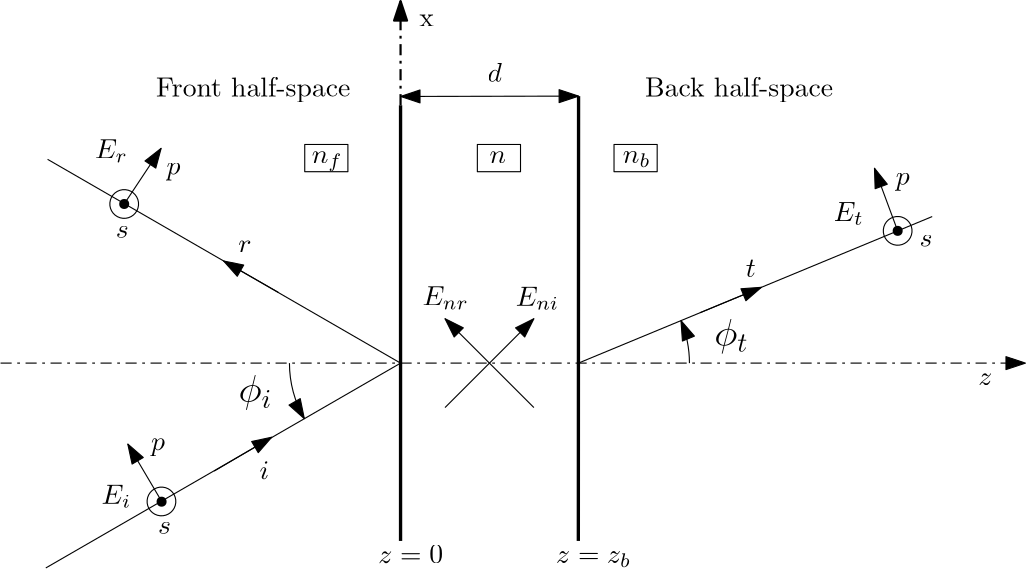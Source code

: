 <?xml version="1.0"?>
<!DOCTYPE ipe SYSTEM "ipe.dtd">
<ipe version="70005" creator="Ipe 7.1.2">
<info created="D:20120704170140" modified="D:20130324214230"/>
<ipestyle name="basic">
<symbol name="arrow/arc(spx)">
<path stroke="sym-stroke" fill="sym-stroke" pen="sym-pen">
0 0 m
-1 0.333 l
-1 -0.333 l
h
</path>
</symbol>
<symbol name="arrow/farc(spx)">
<path stroke="sym-stroke" fill="white" pen="sym-pen">
0 0 m
-1 0.333 l
-1 -0.333 l
h
</path>
</symbol>
<symbol name="mark/circle(sx)" transformations="translations">
<path fill="sym-stroke">
0.6 0 0 0.6 0 0 e
0.4 0 0 0.4 0 0 e
</path>
</symbol>
<symbol name="mark/disk(sx)" transformations="translations">
<path fill="sym-stroke">
0.6 0 0 0.6 0 0 e
</path>
</symbol>
<symbol name="mark/fdisk(sfx)" transformations="translations">
<group>
<path fill="sym-fill">
0.5 0 0 0.5 0 0 e
</path>
<path fill="sym-stroke" fillrule="eofill">
0.6 0 0 0.6 0 0 e
0.4 0 0 0.4 0 0 e
</path>
</group>
</symbol>
<symbol name="mark/box(sx)" transformations="translations">
<path fill="sym-stroke" fillrule="eofill">
-0.6 -0.6 m
0.6 -0.6 l
0.6 0.6 l
-0.6 0.6 l
h
-0.4 -0.4 m
0.4 -0.4 l
0.4 0.4 l
-0.4 0.4 l
h
</path>
</symbol>
<symbol name="mark/square(sx)" transformations="translations">
<path fill="sym-stroke">
-0.6 -0.6 m
0.6 -0.6 l
0.6 0.6 l
-0.6 0.6 l
h
</path>
</symbol>
<symbol name="mark/fsquare(sfx)" transformations="translations">
<group>
<path fill="sym-fill">
-0.5 -0.5 m
0.5 -0.5 l
0.5 0.5 l
-0.5 0.5 l
h
</path>
<path fill="sym-stroke" fillrule="eofill">
-0.6 -0.6 m
0.6 -0.6 l
0.6 0.6 l
-0.6 0.6 l
h
-0.4 -0.4 m
0.4 -0.4 l
0.4 0.4 l
-0.4 0.4 l
h
</path>
</group>
</symbol>
<symbol name="mark/cross(sx)" transformations="translations">
<group>
<path fill="sym-stroke">
-0.43 -0.57 m
0.57 0.43 l
0.43 0.57 l
-0.57 -0.43 l
h
</path>
<path fill="sym-stroke">
-0.43 0.57 m
0.57 -0.43 l
0.43 -0.57 l
-0.57 0.43 l
h
</path>
</group>
</symbol>
<symbol name="arrow/fnormal(spx)">
<path stroke="sym-stroke" fill="white" pen="sym-pen">
0 0 m
-1 0.333 l
-1 -0.333 l
h
</path>
</symbol>
<symbol name="arrow/pointed(spx)">
<path stroke="sym-stroke" fill="sym-stroke" pen="sym-pen">
0 0 m
-1 0.333 l
-0.8 0 l
-1 -0.333 l
h
</path>
</symbol>
<symbol name="arrow/fpointed(spx)">
<path stroke="sym-stroke" fill="white" pen="sym-pen">
0 0 m
-1 0.333 l
-0.8 0 l
-1 -0.333 l
h
</path>
</symbol>
<symbol name="arrow/linear(spx)">
<path stroke="sym-stroke" pen="sym-pen">
-1 0.333 m
0 0 l
-1 -0.333 l
</path>
</symbol>
<symbol name="arrow/fdouble(spx)">
<path stroke="sym-stroke" fill="white" pen="sym-pen">
0 0 m
-1 0.333 l
-1 -0.333 l
h
-1 0 m
-2 0.333 l
-2 -0.333 l
h
</path>
</symbol>
<symbol name="arrow/double(spx)">
<path stroke="sym-stroke" fill="sym-stroke" pen="sym-pen">
0 0 m
-1 0.333 l
-1 -0.333 l
h
-1 0 m
-2 0.333 l
-2 -0.333 l
h
</path>
</symbol>
<pen name="heavier" value="0.8"/>
<pen name="fat" value="1.2"/>
<pen name="ultrafat" value="2"/>
<symbolsize name="large" value="5"/>
<symbolsize name="small" value="2"/>
<symbolsize name="tiny" value="1.1"/>
<arrowsize name="large" value="10"/>
<arrowsize name="small" value="5"/>
<arrowsize name="tiny" value="3"/>
<color name="red" value="1 0 0"/>
<color name="green" value="0 1 0"/>
<color name="blue" value="0 0 1"/>
<color name="yellow" value="1 1 0"/>
<color name="orange" value="1 0.647 0"/>
<color name="gold" value="1 0.843 0"/>
<color name="purple" value="0.627 0.125 0.941"/>
<color name="gray" value="0.745"/>
<color name="brown" value="0.647 0.165 0.165"/>
<color name="navy" value="0 0 0.502"/>
<color name="pink" value="1 0.753 0.796"/>
<color name="seagreen" value="0.18 0.545 0.341"/>
<color name="turquoise" value="0.251 0.878 0.816"/>
<color name="violet" value="0.933 0.51 0.933"/>
<color name="darkblue" value="0 0 0.545"/>
<color name="darkcyan" value="0 0.545 0.545"/>
<color name="darkgray" value="0.663"/>
<color name="darkgreen" value="0 0.392 0"/>
<color name="darkmagenta" value="0.545 0 0.545"/>
<color name="darkorange" value="1 0.549 0"/>
<color name="darkred" value="0.545 0 0"/>
<color name="lightblue" value="0.678 0.847 0.902"/>
<color name="lightcyan" value="0.878 1 1"/>
<color name="lightgray" value="0.827"/>
<color name="lightgreen" value="0.565 0.933 0.565"/>
<color name="lightyellow" value="1 1 0.878"/>
<dashstyle name="dashed" value="[4] 0"/>
<dashstyle name="dotted" value="[1 3] 0"/>
<dashstyle name="dash dotted" value="[4 2 1 2] 0"/>
<dashstyle name="dash dot dotted" value="[4 2 1 2 1 2] 0"/>
<textsize name="large" value="\large"/>
<textsize name="small" value="\small"/>
<textsize name="tiny" value="\tiny"/>
<textsize name="Large" value="\Large"/>
<textsize name="LARGE" value="\LARGE"/>
<textsize name="huge" value="\huge"/>
<textsize name="Huge" value="\Huge"/>
<textsize name="footnote" value="\footnotesize"/>
<textstyle name="center" begin="\begin{center}" end="\end{center}"/>
<textstyle name="itemize" begin="\begin{itemize}" end="\end{itemize}"/>
<textstyle name="item" begin="\begin{itemize}\item{}" end="\end{itemize}"/>
<gridsize name="4 pts" value="4"/>
<gridsize name="8 pts (~3 mm)" value="8"/>
<gridsize name="16 pts (~6 mm)" value="16"/>
<gridsize name="32 pts (~12 mm)" value="32"/>
<gridsize name="10 pts (~3.5 mm)" value="10"/>
<gridsize name="20 pts (~7 mm)" value="20"/>
<gridsize name="14 pts (~5 mm)" value="14"/>
<gridsize name="28 pts (~10 mm)" value="28"/>
<gridsize name="56 pts (~20 mm)" value="56"/>
<anglesize name="90 deg" value="90"/>
<anglesize name="60 deg" value="60"/>
<anglesize name="45 deg" value="45"/>
<anglesize name="30 deg" value="30"/>
<anglesize name="22.5 deg" value="22.5"/>
<tiling name="falling" angle="-60" step="4" width="1"/>
<tiling name="rising" angle="30" step="4" width="1"/>
</ipestyle>
<page>
<layer name="alpha"/>
<view layers="alpha" active="alpha"/>
<path layer="alpha" stroke="black" pen="fat">
192.003 748.841 m
192 592 l
</path>
<path matrix="0.843324 0 0 2.948 6.71684 -1274.86" stroke="black" dash="dash dotted" arrow="normal/normal">
48.9529 654.974 m
486.45 654.974 l
</path>
<path matrix="0 0 0 0.711468 192 217.347" stroke="black" dash="dash dotted" pen="heavier" arrow="normal/normal">
192.259 747.039 m
192.259 799.726 l
</path>
<path matrix="1 0 0 1 -0.346 1.185" stroke="black">
192.346 654.815 m
64.633 581.08 l
</path>
<path matrix="1 0 0 1 -0.16 0.981" stroke="black">
192.16 655.019 m
65.0868 728.385 l
</path>
<path stroke="black" pen="fat">
256.084 752.129 m
256 592 l
</path>
<path matrix="1 0 0 1 -0.628 0.651" stroke="black">
256.628 655.349 m
384.022 708.117 l
</path>
<text transformations="translations" pos="198.742 777.188" stroke="black" type="label" width="5.258" height="4.289" depth="0" valign="baseline">x</text>
<text matrix="1 0 0 1 -66.835 8.272" transformations="translations" pos="466.835 639.728" stroke="black" type="label" width="5.071" height="4.289" depth="0" valign="baseline">$z$</text>
<path matrix="0.996084 -0.0884075 0.0884075 0.996084 -153.903 108.706" stroke="black">
5.1724 0 0 5.1724 192 624 e
</path>
<path matrix="0.996084 -0.0884075 0.0884075 0.996084 -140.49 1.61782" stroke="black">
5.1724 0 0 5.1724 192 624 e
</path>
<path matrix="0.996084 -0.0884075 0.0884075 0.996084 124.545 99.0352" stroke="black">
5.1724 0 0 5.1724 192 624 e
</path>
<text matrix="1 0 0 1 14.4363 -0.268439" transformations="translations" pos="119.232 642.308" stroke="black" type="label" width="12.244" height="9.962" depth="2.79" valign="baseline" size="Large">$\phi_i$</text>
<text matrix="1 0 0 1 185.682 19.9204" transformations="translations" pos="119.232 642.308" stroke="black" type="label" width="12.409" height="9.962" depth="2.79" valign="baseline" size="Large">$\phi_t$</text>
<path matrix="1.2986 0.0101447 -0.0100541 1.28701 -7.02659 -162.605" stroke="black" arrow="normal/normal">
106.27 605.015 m
122.301 614.365 l
</path>
<path matrix="-0.011976 1.29858 -1.28699 -0.0118691 885.954 475.346" stroke="black" arrow="normal/normal">
106.27 605.015 m
122.301 614.365 l
</path>
<path matrix="-0.0270057 0.721524 -2.06022 -0.0289592 1397.33 622.316" stroke="black" arrow="normal/normal">
106.27 605.015 m
122.301 614.365 l
</path>
<path matrix="1.16311 0.577618 -0.572463 1.15273 315.256 -45.5134" stroke="black" arrow="normal/normal">
106.27 605.015 m
122.301 614.365 l
</path>
<path matrix="1.29671 -0.136868 0.143584 1.2141 75.0982 -45.869" stroke="black" pen="0.4" arrow="normal/normal">
106.27 605.015 m
122.301 614.365 l
</path>
<path matrix="0.218908 1.28006 -1.26863 0.216954 1115.24 436.325" stroke="black" arrow="normal/normal">
106.27 605.015 m
122.301 614.365 l
</path>
<text matrix="1 0 0 1 -20.4487 -26.0494" transformations="translations" pos="336.703 713.089" stroke="black" type="label" width="3.598" height="6.128" depth="0" valign="baseline">$t$</text>
<text matrix="1 0 0 1 17.1192 4.45832" transformations="translations" pos="124.14 609.766" stroke="black" type="label" width="3.432" height="6.571" depth="0" valign="baseline">$i$</text>
<text matrix="1 0 0 1 61.5566 -38.4145" transformations="translations" pos="43.1205 632.979" stroke="black" type="label" width="4.67" height="4.289" depth="0" valign="baseline">$s$</text>
<text matrix="1 0 0 1 43.08 5.31418" transformations="translations" pos="59.0513 619.324" stroke="black" type="label" width="5.012" height="4.297" depth="1.93" valign="baseline">$p$</text>
<text matrix="1 0 0 1 46.3507 68.1801" transformations="translations" pos="43.1205 632.979" stroke="black" type="label" width="4.67" height="4.289" depth="0" valign="baseline">$s$</text>
<text matrix="1 0 0 1 335.718 64.9928" transformations="translations" pos="43.1205 632.979" stroke="black" type="label" width="4.67" height="4.289" depth="0" valign="baseline">$s$</text>
<text matrix="1 0 0 1 48.7004 104.531" transformations="translations" pos="59.0513 619.324" stroke="black" type="label" width="5.012" height="4.297" depth="1.93" valign="baseline">$p$</text>
<text matrix="1 0 0 1 311.249 100.886" transformations="translations" pos="59.0513 619.324" stroke="black" type="label" width="5.012" height="4.297" depth="1.93" valign="baseline">$p$</text>
<text matrix="1 0 0 1 -3.34616 -9.4878" transformations="translations" pos="136.885 705.351" stroke="black" type="label" width="4.771" height="4.289" depth="0" valign="baseline">$r$</text>
<text matrix="1 0 0 1 3.073 199.585" transformations="translations" pos="100.927 552.415" stroke="black" type="label" width="69.96" height="6.926" depth="1.93" valign="baseline">Front half-space</text>
<text matrix="1 0 0 1 -6.179 205.047" transformations="translations" pos="286.179 546.953" stroke="black" type="label" width="67.718" height="6.926" depth="1.93" valign="baseline">Back half-space</text>
<text matrix="1 0 0 1 -13.877 -82.662" transformations="translations" pos="197.877 666.662" stroke="black" type="label" width="23.336" height="6.42" depth="0" valign="baseline">$z=0$</text>
<text matrix="1 0 0 1 -15.876 -61.724" transformations="translations" pos="263.876 645.724" stroke="black" type="label" width="26.989" height="4.294" depth="1.49" valign="baseline">$z=z_b$</text>
<text matrix="1 0 0 1 12.3987 58.9911" transformations="translations" pos="71.9548 546.413" stroke="black" type="label" width="10.671" height="6.812" depth="1.49" valign="baseline">$E_{i
}$</text>
<text matrix="1 0 0 1 -1.33548 22.1268" transformations="translations" pos="83.3539 707.629" stroke="black" type="label" width="11.766" height="6.812" depth="1.49" valign="baseline">$E_{r}$</text>
<text matrix="1 0 0 1 3.99446 74.6509" transformations="translations" pos="229.462 602.031" stroke="black" type="label" width="15.596" height="6.812" depth="1.49" valign="baseline">$E_{ni}$</text>
<text matrix="1 0 0 1 -16.3914 -29.4472" transformations="translations" pos="216.262 706.264" stroke="black" type="label" width="16.691" height="6.812" depth="1.49" valign="baseline">$E_{nr}$</text>
<text matrix="1 0 0 1 51.9887 -37.3132" transformations="translations" pos="295.916 744.498" stroke="black" type="label" width="10.862" height="6.812" depth="1.49" valign="baseline">$E_{t}$</text>
<text matrix="1 0 0 1 11.2003 1.40223" transformations="translations" pos="148.8 726.598" stroke="black" type="label" width="11.145" height="4.29" depth="2.85" valign="baseline">$n_f$</text>
<text matrix="1 0 0 1 0.549483 0.849751" transformations="translations" pos="271.451 727.15" stroke="black" type="label" width="9.982" height="4.294" depth="1.49" valign="baseline">$n_b$</text>
<text matrix="1 0 0 1 8.90255 -2.46514" transformations="translations" pos="215.097 730.465" stroke="black" type="label" width="5.98" height="4.289" depth="0" valign="baseline">$n$</text>
<path stroke="black" arrow="normal/normal" rarrow="normal/normal">
192 752 m
256.084 752.129 l
</path>
<text transformations="translations" pos="223.335 757.273" stroke="black" type="label" width="5.185" height="6.918" depth="0" valign="baseline">$d$</text>
<use matrix="1 0 0 1 -0.346 1.185" name="mark/disk(sx)" pos="106.317 604.932" size="normal" stroke="black"/>
<use matrix="1 0 0 1 -0.628 0.651" name="mark/disk(sx)" pos="371.593 702.966" size="normal" stroke="black"/>
<use matrix="1 0 0 1 -14.7451 9.51587" name="mark/disk(sx)" pos="107.256 703.773" size="normal" stroke="black"/>
<path stroke="black" arrow="normal/normal">
152 656 m
40 0 0 40 192 656 157.359 636 a
</path>
<path stroke="black" arrow="normal/normal">
296 656 m
40 0 0 40 256 656 292.955 671.307 a
</path>
<path matrix="1 0 0 1 0 0.481996" stroke="black">
157.506 734.238 m
157.506 724.426 l
173.042 724.426 l
173.042 734.238 l
h
</path>
<path matrix="1 0 0 1 62.1416 0.4822" stroke="black">
157.506 734.238 m
157.506 724.426 l
173.042 724.426 l
173.042 734.238 l
h
</path>
<path matrix="1 0 0 1 111.342 0.4822" stroke="black">
157.506 734.238 m
157.506 724.426 l
173.042 724.426 l
173.042 734.238 l
h
</path>
<path matrix="1 0 0 1 0 -32" stroke="black" arrow="normal/normal">
208 672 m
240 704 l
</path>
<path stroke="black" rarrow="normal/normal">
208 672 m
240 640 l
</path>
</page>
</ipe>
